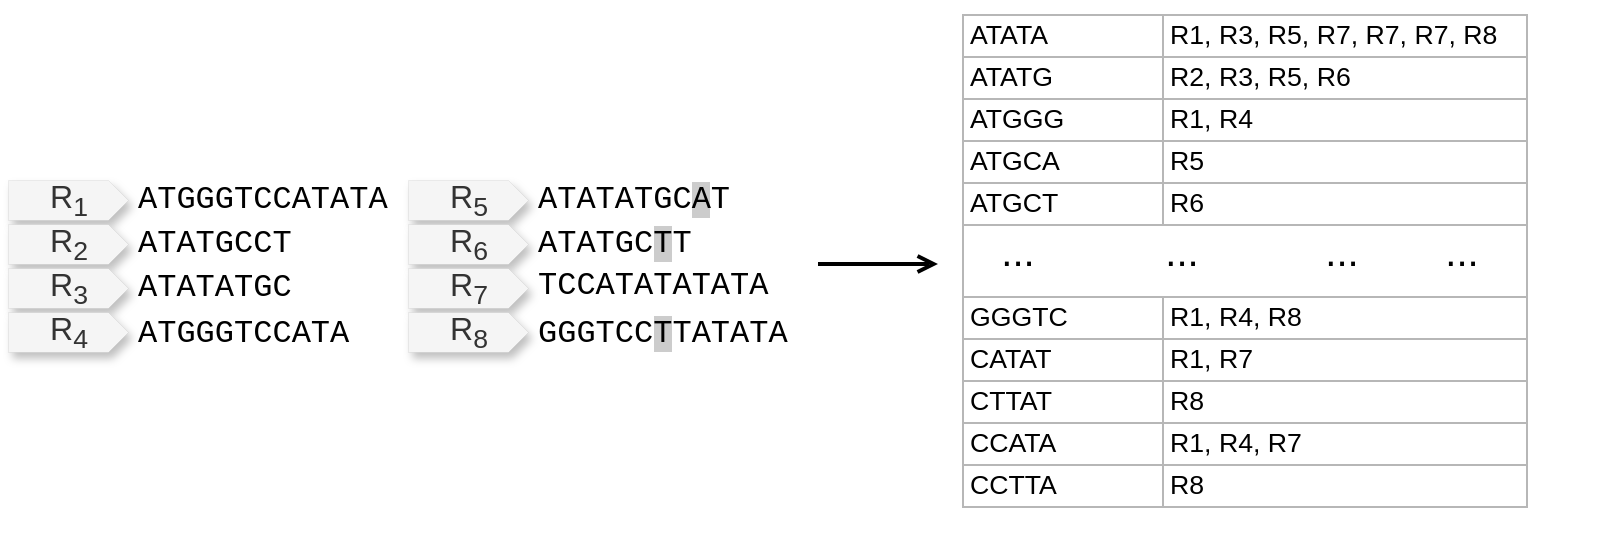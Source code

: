 <mxfile version="24.4.0" type="github">
  <diagram name="Page-1" id="6XR2Yzbt6paxZfj4640B">
    <mxGraphModel dx="1434" dy="1859" grid="1" gridSize="10" guides="1" tooltips="1" connect="1" arrows="1" fold="1" page="1" pageScale="1" pageWidth="850" pageHeight="1100" math="0" shadow="0">
      <root>
        <mxCell id="0" />
        <mxCell id="1" parent="0" />
        <mxCell id="I33H7h4lQD6JWApyYh__-5" value="&lt;font style=&quot;font-size: 20px;&quot;&gt;...&lt;br&gt;&lt;/font&gt;" style="text;html=1;align=center;verticalAlign=middle;whiteSpace=wrap;rounded=0;" vertex="1" parent="1">
          <mxGeometry x="490" y="58" width="60" height="30" as="geometry" />
        </mxCell>
        <mxCell id="I33H7h4lQD6JWApyYh__-7" value="&lt;font style=&quot;font-size: 20px;&quot;&gt;...&lt;br&gt;&lt;/font&gt;" style="text;html=1;align=center;verticalAlign=middle;whiteSpace=wrap;rounded=0;" vertex="1" parent="1">
          <mxGeometry x="572" y="58" width="60" height="30" as="geometry" />
        </mxCell>
        <mxCell id="I33H7h4lQD6JWApyYh__-8" value="&lt;font style=&quot;font-size: 20px;&quot;&gt;...&lt;br&gt;&lt;/font&gt;" style="text;html=1;align=center;verticalAlign=middle;whiteSpace=wrap;rounded=0;" vertex="1" parent="1">
          <mxGeometry x="652" y="58" width="60" height="30" as="geometry" />
        </mxCell>
        <mxCell id="I33H7h4lQD6JWApyYh__-9" value="&lt;font style=&quot;font-size: 20px;&quot;&gt;...&lt;br&gt;&lt;/font&gt;" style="text;html=1;align=center;verticalAlign=middle;whiteSpace=wrap;rounded=0;" vertex="1" parent="1">
          <mxGeometry x="712" y="58" width="60" height="30" as="geometry" />
        </mxCell>
        <UserObject label="&lt;table data-sheets-root=&quot;1&quot; style=&quot;table-layout:fixed;font-size:10pt;font-family:Arial;width:0px;border-collapse:collapse;border:none&quot; border=&quot;1&quot; dir=&quot;ltr&quot; cellpadding=&quot;0&quot; cellspacing=&quot;0&quot; xmlns=&quot;http://www.w3.org/1999/xhtml&quot;&gt;&lt;tbody&gt;&lt;tr style=&quot;height:21px;&quot;&gt;&lt;td data-sheets-value=&quot;{&amp;quot;1&amp;quot;:2,&amp;quot;2&amp;quot;:&amp;quot;GTCCT&amp;quot;}&quot; style=&quot;border-top:1px solid #b7b7b7;border-right:1px solid #b7b7b7;border-bottom:1px solid #b7b7b7;border-left:1px solid #b7b7b7;overflow:hidden;padding:2px 3px 2px 3px;vertical-align:bottom;&quot;&gt;GTCCT&lt;/td&gt;&lt;/tr&gt;&lt;/tbody&gt;&lt;/table&gt;" link="&lt;table data-sheets-root=&quot;1&quot; style=&quot;table-layout:fixed;font-size:10pt;font-family:Arial;width:0px;border-collapse:collapse;border:none&quot; border=&quot;1&quot; dir=&quot;ltr&quot; cellpadding=&quot;0&quot; cellspacing=&quot;0&quot; xmlns=&quot;http://www.w3.org/1999/xhtml&quot;&gt;&lt;tbody&gt;&lt;tr style=&quot;height:21px;&quot;&gt;&lt;td data-sheets-value=&quot;{&amp;quot;1&amp;quot;:2,&amp;quot;2&amp;quot;:&amp;quot;GTCCT&amp;quot;}&quot; style=&quot;border-top:1px solid #b7b7b7;border-right:1px solid #b7b7b7;border-bottom:1px solid #b7b7b7;border-left:1px solid #b7b7b7;overflow:hidden;padding:2px 3px 2px 3px;vertical-align:bottom;&quot;&gt;GTCCT&lt;/td&gt;&lt;/tr&gt;&lt;/tbody&gt;&lt;/table&gt;" id="I33H7h4lQD6JWApyYh__-10">
          <mxCell style="text;whiteSpace=wrap;html=1;" vertex="1" parent="1">
            <mxGeometry x="490" y="48" width="30" height="30" as="geometry" />
          </mxCell>
        </UserObject>
        <UserObject label="&lt;table data-sheets-root=&quot;1&quot; style=&quot;table-layout:fixed;font-size:10pt;font-family:Arial;width:0px;border-collapse:collapse;border:none&quot; border=&quot;1&quot; dir=&quot;ltr&quot; cellpadding=&quot;0&quot; cellspacing=&quot;0&quot; xmlns=&quot;http://www.w3.org/1999/xhtml&quot;&gt;&lt;tbody&gt;&lt;tr style=&quot;height:21px;&quot;&gt;&lt;td data-sheets-value=&quot;{&amp;quot;1&amp;quot;:2,&amp;quot;2&amp;quot;:&amp;quot;GTCCT&amp;quot;}&quot; style=&quot;border-top:1px solid #b7b7b7;border-right:1px solid #b7b7b7;border-bottom:1px solid #b7b7b7;border-left:1px solid #b7b7b7;overflow:hidden;padding:2px 3px 2px 3px;vertical-align:bottom;&quot;&gt;GTCCT&lt;/td&gt;&lt;/tr&gt;&lt;/tbody&gt;&lt;/table&gt;" link="&lt;table data-sheets-root=&quot;1&quot; style=&quot;table-layout:fixed;font-size:10pt;font-family:Arial;width:0px;border-collapse:collapse;border:none&quot; border=&quot;1&quot; dir=&quot;ltr&quot; cellpadding=&quot;0&quot; cellspacing=&quot;0&quot; xmlns=&quot;http://www.w3.org/1999/xhtml&quot;&gt;&lt;tbody&gt;&lt;tr style=&quot;height:21px;&quot;&gt;&lt;td data-sheets-value=&quot;{&amp;quot;1&amp;quot;:2,&amp;quot;2&amp;quot;:&amp;quot;GTCCT&amp;quot;}&quot; style=&quot;border-top:1px solid #b7b7b7;border-right:1px solid #b7b7b7;border-bottom:1px solid #b7b7b7;border-left:1px solid #b7b7b7;overflow:hidden;padding:2px 3px 2px 3px;vertical-align:bottom;&quot;&gt;GTCCT&lt;/td&gt;&lt;/tr&gt;&lt;/tbody&gt;&lt;/table&gt;" id="I33H7h4lQD6JWApyYh__-11">
          <mxCell style="text;whiteSpace=wrap;html=1;" vertex="1" parent="1">
            <mxGeometry x="490" y="68" width="30" height="30" as="geometry" />
          </mxCell>
        </UserObject>
        <UserObject label="&lt;table data-sheets-root=&quot;1&quot; style=&quot;table-layout:fixed;font-size:10pt;font-family:Arial;width:0px;border-collapse:collapse;border:none&quot; border=&quot;1&quot; dir=&quot;ltr&quot; cellpadding=&quot;0&quot; cellspacing=&quot;0&quot; xmlns=&quot;http://www.w3.org/1999/xhtml&quot;&gt;&lt;tbody&gt;&lt;tr style=&quot;height:21px;&quot;&gt;&lt;td data-sheets-value=&quot;{&amp;quot;1&amp;quot;:2,&amp;quot;2&amp;quot;:&amp;quot;GTCCT&amp;quot;}&quot; style=&quot;border-top:1px solid #b7b7b7;border-right:1px solid #b7b7b7;border-bottom:1px solid #b7b7b7;border-left:1px solid #b7b7b7;overflow:hidden;padding:2px 3px 2px 3px;vertical-align:bottom;&quot;&gt;GTCCT&lt;/td&gt;&lt;/tr&gt;&lt;/tbody&gt;&lt;/table&gt;" link="&lt;table data-sheets-root=&quot;1&quot; style=&quot;table-layout:fixed;font-size:10pt;font-family:Arial;width:0px;border-collapse:collapse;border:none&quot; border=&quot;1&quot; dir=&quot;ltr&quot; cellpadding=&quot;0&quot; cellspacing=&quot;0&quot; xmlns=&quot;http://www.w3.org/1999/xhtml&quot;&gt;&lt;tbody&gt;&lt;tr style=&quot;height:21px;&quot;&gt;&lt;td data-sheets-value=&quot;{&amp;quot;1&amp;quot;:2,&amp;quot;2&amp;quot;:&amp;quot;GTCCT&amp;quot;}&quot; style=&quot;border-top:1px solid #b7b7b7;border-right:1px solid #b7b7b7;border-bottom:1px solid #b7b7b7;border-left:1px solid #b7b7b7;overflow:hidden;padding:2px 3px 2px 3px;vertical-align:bottom;&quot;&gt;GTCCT&lt;/td&gt;&lt;/tr&gt;&lt;/tbody&gt;&lt;/table&gt;" id="I33H7h4lQD6JWApyYh__-12">
          <mxCell style="text;whiteSpace=wrap;html=1;" vertex="1" parent="1">
            <mxGeometry x="772" y="67" width="30" height="30" as="geometry" />
          </mxCell>
        </UserObject>
        <UserObject label="&lt;table data-sheets-root=&quot;1&quot; style=&quot;table-layout:fixed;font-size:10pt;font-family:Arial;width:0px;border-collapse:collapse;border:none&quot; border=&quot;1&quot; dir=&quot;ltr&quot; cellpadding=&quot;0&quot; cellspacing=&quot;0&quot; xmlns=&quot;http://www.w3.org/1999/xhtml&quot;&gt;&lt;tbody&gt;&lt;tr style=&quot;height:21px;&quot;&gt;&lt;td data-sheets-value=&quot;{&amp;quot;1&amp;quot;:2,&amp;quot;2&amp;quot;:&amp;quot;GTCCT&amp;quot;}&quot; style=&quot;border-top:1px solid #b7b7b7;border-right:1px solid #b7b7b7;border-bottom:1px solid #b7b7b7;border-left:1px solid #b7b7b7;overflow:hidden;padding:2px 3px 2px 3px;vertical-align:bottom;&quot;&gt;GTCCT&lt;/td&gt;&lt;/tr&gt;&lt;/tbody&gt;&lt;/table&gt;" link="&lt;table data-sheets-root=&quot;1&quot; style=&quot;table-layout:fixed;font-size:10pt;font-family:Arial;width:0px;border-collapse:collapse;border:none&quot; border=&quot;1&quot; dir=&quot;ltr&quot; cellpadding=&quot;0&quot; cellspacing=&quot;0&quot; xmlns=&quot;http://www.w3.org/1999/xhtml&quot;&gt;&lt;tbody&gt;&lt;tr style=&quot;height:21px;&quot;&gt;&lt;td data-sheets-value=&quot;{&amp;quot;1&amp;quot;:2,&amp;quot;2&amp;quot;:&amp;quot;GTCCT&amp;quot;}&quot; style=&quot;border-top:1px solid #b7b7b7;border-right:1px solid #b7b7b7;border-bottom:1px solid #b7b7b7;border-left:1px solid #b7b7b7;overflow:hidden;padding:2px 3px 2px 3px;vertical-align:bottom;&quot;&gt;GTCCT&lt;/td&gt;&lt;/tr&gt;&lt;/tbody&gt;&lt;/table&gt;" id="I33H7h4lQD6JWApyYh__-13">
          <mxCell style="text;whiteSpace=wrap;html=1;" vertex="1" parent="1">
            <mxGeometry x="772" y="48" width="12" height="30" as="geometry" />
          </mxCell>
        </UserObject>
        <mxCell id="I33H7h4lQD6JWApyYh__-29" value="&lt;font style=&quot;font-size: 16px;&quot; face=&quot;Courier New&quot;&gt;ATGGGTCCATATA&lt;/font&gt;&lt;font style=&quot;font-size: 16px;&quot; face=&quot;WW2qCex9ZGnOM6EULOnp&quot;&gt; &lt;/font&gt;" style="text;whiteSpace=wrap;html=1;" vertex="1" parent="1">
          <mxGeometry x="78" y="30" width="137" height="29" as="geometry" />
        </mxCell>
        <mxCell id="I33H7h4lQD6JWApyYh__-30" value="&lt;font style=&quot;font-size: 16px;&quot;&gt;R&lt;sub&gt;1&lt;br&gt;&lt;/sub&gt;&lt;/font&gt;" style="html=1;shadow=1;dashed=0;align=center;verticalAlign=middle;shape=mxgraph.arrows2.arrow;dy=0;dx=10;notch=0;fillColor=#f5f5f5;fontColor=#333333;strokeColor=#666666;strokeWidth=0;" vertex="1" parent="1">
          <mxGeometry x="15" y="38" width="60" height="20" as="geometry" />
        </mxCell>
        <mxCell id="I33H7h4lQD6JWApyYh__-31" value="&lt;font style=&quot;font-size: 16px;&quot;&gt;R&lt;sub&gt;2&lt;br&gt;&lt;/sub&gt;&lt;/font&gt;" style="html=1;shadow=1;dashed=0;align=center;verticalAlign=middle;shape=mxgraph.arrows2.arrow;dy=0;dx=10;notch=0;fillColor=#f5f5f5;fontColor=#333333;strokeColor=#666666;strokeWidth=0;" vertex="1" parent="1">
          <mxGeometry x="15" y="60" width="60" height="20" as="geometry" />
        </mxCell>
        <mxCell id="I33H7h4lQD6JWApyYh__-32" value="&lt;font style=&quot;font-size: 16px;&quot;&gt;R&lt;sub&gt;3&lt;br&gt;&lt;/sub&gt;&lt;/font&gt;" style="html=1;shadow=1;dashed=0;align=center;verticalAlign=middle;shape=mxgraph.arrows2.arrow;dy=0;dx=10;notch=0;fillColor=#f5f5f5;fontColor=#333333;strokeColor=#666666;strokeWidth=0;" vertex="1" parent="1">
          <mxGeometry x="15" y="82" width="60" height="20" as="geometry" />
        </mxCell>
        <mxCell id="I33H7h4lQD6JWApyYh__-33" value="&lt;font style=&quot;font-size: 16px;&quot;&gt;R&lt;sub&gt;4&lt;br&gt;&lt;/sub&gt;&lt;/font&gt;" style="html=1;shadow=1;dashed=0;align=center;verticalAlign=middle;shape=mxgraph.arrows2.arrow;dy=0;dx=10;notch=0;fillColor=#f5f5f5;fontColor=#333333;strokeColor=#666666;strokeWidth=0;" vertex="1" parent="1">
          <mxGeometry x="15" y="104" width="60" height="20" as="geometry" />
        </mxCell>
        <mxCell id="I33H7h4lQD6JWApyYh__-34" value="&lt;font style=&quot;font-size: 16px;&quot;&gt;R&lt;sub&gt;5&lt;br&gt;&lt;/sub&gt;&lt;/font&gt;" style="html=1;shadow=1;dashed=0;align=center;verticalAlign=middle;shape=mxgraph.arrows2.arrow;dy=0;dx=10;notch=0;fillColor=#f5f5f5;fontColor=#333333;strokeColor=#666666;strokeWidth=0;" vertex="1" parent="1">
          <mxGeometry x="215" y="38" width="60" height="20" as="geometry" />
        </mxCell>
        <mxCell id="I33H7h4lQD6JWApyYh__-35" value="&lt;font style=&quot;font-size: 16px;&quot;&gt;R&lt;sub&gt;6&lt;br&gt;&lt;/sub&gt;&lt;/font&gt;" style="html=1;shadow=1;dashed=0;align=center;verticalAlign=middle;shape=mxgraph.arrows2.arrow;dy=0;dx=10;notch=0;fillColor=#f5f5f5;fontColor=#333333;strokeColor=#666666;strokeWidth=0;" vertex="1" parent="1">
          <mxGeometry x="215" y="60" width="60" height="20" as="geometry" />
        </mxCell>
        <mxCell id="I33H7h4lQD6JWApyYh__-36" value="&lt;font style=&quot;font-size: 16px;&quot;&gt;R&lt;sub&gt;7&lt;br&gt;&lt;/sub&gt;&lt;/font&gt;" style="html=1;shadow=1;dashed=0;align=center;verticalAlign=middle;shape=mxgraph.arrows2.arrow;dy=0;dx=10;notch=0;fillColor=#f5f5f5;fontColor=#333333;strokeColor=#666666;strokeWidth=0;" vertex="1" parent="1">
          <mxGeometry x="215" y="82" width="60" height="20" as="geometry" />
        </mxCell>
        <mxCell id="I33H7h4lQD6JWApyYh__-37" value="&lt;font style=&quot;font-size: 16px;&quot;&gt;R&lt;sub&gt;8&lt;br&gt;&lt;/sub&gt;&lt;/font&gt;" style="html=1;shadow=1;dashed=0;align=center;verticalAlign=middle;shape=mxgraph.arrows2.arrow;dy=0;dx=10;notch=0;fillColor=#f5f5f5;fontColor=#333333;strokeColor=#666666;strokeWidth=0;" vertex="1" parent="1">
          <mxGeometry x="215" y="104" width="60" height="20" as="geometry" />
        </mxCell>
        <mxCell id="I33H7h4lQD6JWApyYh__-38" value="&lt;font style=&quot;font-size: 16px;&quot; face=&quot;Courier New&quot;&gt;ATATGCCT&lt;/font&gt;" style="text;whiteSpace=wrap;html=1;" vertex="1" parent="1">
          <mxGeometry x="78" y="54" width="87" height="25" as="geometry" />
        </mxCell>
        <mxCell id="I33H7h4lQD6JWApyYh__-39" value="&lt;font style=&quot;font-size: 16px;&quot; face=&quot;Courier New&quot;&gt;ATATATGC&lt;/font&gt;" style="text;whiteSpace=wrap;html=1;" vertex="1" parent="1">
          <mxGeometry x="78" y="75.5" width="87" height="33" as="geometry" />
        </mxCell>
        <mxCell id="I33H7h4lQD6JWApyYh__-40" value="ATGGGTCCATA" style="text;whiteSpace=wrap;fontFamily=Courier New;fontSize=16;" vertex="1" parent="1">
          <mxGeometry x="78" y="99" width="110" height="40" as="geometry" />
        </mxCell>
        <mxCell id="I33H7h4lQD6JWApyYh__-41" value="&lt;font face=&quot;Courier New&quot;&gt;ATATATGC&lt;span style=&quot;background-color: rgb(204, 204, 204);&quot;&gt;A&lt;/span&gt;T&lt;/font&gt;" style="text;whiteSpace=wrap;fontSize=16;html=1;" vertex="1" parent="1">
          <mxGeometry x="278" y="30" width="100" height="29" as="geometry" />
        </mxCell>
        <mxCell id="I33H7h4lQD6JWApyYh__-42" value="&lt;font style=&quot;font-size: 16px;&quot; face=&quot;Courier New&quot;&gt;ATATGC&lt;span style=&quot;background-color: rgb(204, 204, 204);&quot;&gt;T&lt;/span&gt;T&lt;/font&gt;" style="text;whiteSpace=wrap;html=1;" vertex="1" parent="1">
          <mxGeometry x="278" y="54" width="90" height="25" as="geometry" />
        </mxCell>
        <mxCell id="I33H7h4lQD6JWApyYh__-43" value="TCCATATATATA" style="text;whiteSpace=wrap;fontFamily=Courier New;fontSize=16;" vertex="1" parent="1">
          <mxGeometry x="278" y="75" width="110" height="33.5" as="geometry" />
        </mxCell>
        <mxCell id="I33H7h4lQD6JWApyYh__-44" value="GGGTCC&lt;span style=&quot;background-color: rgb(204, 204, 204);&quot;&gt;T&lt;/span&gt;TATATA" style="text;whiteSpace=wrap;fontSize=16;fontFamily=Courier New;html=1;" vertex="1" parent="1">
          <mxGeometry x="278" y="99" width="130" height="40" as="geometry" />
        </mxCell>
        <mxCell id="I33H7h4lQD6JWApyYh__-46" value="" style="endArrow=open;html=1;rounded=0;strokeWidth=2;endFill=0;" edge="1" parent="1">
          <mxGeometry width="50" height="50" relative="1" as="geometry">
            <mxPoint x="420" y="80" as="sourcePoint" />
            <mxPoint x="480" y="80" as="targetPoint" />
          </mxGeometry>
        </mxCell>
        <UserObject label="&lt;table xmlns=&quot;http://www.w3.org/1999/xhtml&quot; cellspacing=&quot;0&quot; cellpadding=&quot;0&quot; dir=&quot;ltr&quot; border=&quot;1&quot; style=&quot;table-layout:fixed;font-size:10pt;font-family:Arial;width:0px;border-collapse:collapse;border:none&quot; data-sheets-root=&quot;1&quot;&gt;&lt;colgroup&gt;&lt;col width=&quot;100&quot;&gt;&lt;col width=&quot;182&quot;&gt;&lt;/colgroup&gt;&lt;tbody&gt;&lt;tr style=&quot;height:21px;&quot;&gt;&lt;td style=&quot;border-top:1px solid #b7b7b7;border-right:1px solid #b7b7b7;border-bottom:1px solid #b7b7b7;border-left:1px solid #b7b7b7;overflow:hidden;padding:2px 3px 2px 3px;vertical-align:bottom;&quot; data-sheets-value=&quot;{&amp;quot;1&amp;quot;:2,&amp;quot;2&amp;quot;:&amp;quot;ATATA&amp;quot;}&quot;&gt;ATATA&lt;/td&gt;&lt;td style=&quot;border-top:1px solid #b7b7b7;border-right:1px solid #b7b7b7;border-bottom:1px solid #b7b7b7;overflow:hidden;padding:2px 3px 2px 3px;vertical-align:bottom;&quot; data-sheets-value=&quot;{&amp;quot;1&amp;quot;:2,&amp;quot;2&amp;quot;:&amp;quot;R1, R3, R5, R7, R7, R7, R8&amp;quot;}&quot;&gt;R1, R3, R5, R7, R7, R7, R8&lt;/td&gt;&lt;/tr&gt;&lt;tr style=&quot;height:21px;&quot;&gt;&lt;td style=&quot;border-right:1px solid #b7b7b7;border-bottom:1px solid #b7b7b7;border-left:1px solid #b7b7b7;overflow:hidden;padding:2px 3px 2px 3px;vertical-align:bottom;&quot; data-sheets-value=&quot;{&amp;quot;1&amp;quot;:2,&amp;quot;2&amp;quot;:&amp;quot;ATATG&amp;quot;}&quot;&gt;ATATG&lt;/td&gt;&lt;td style=&quot;border-right:1px solid #b7b7b7;border-bottom:1px solid #b7b7b7;overflow:hidden;padding:2px 3px 2px 3px;vertical-align:bottom;&quot; data-sheets-value=&quot;{&amp;quot;1&amp;quot;:2,&amp;quot;2&amp;quot;:&amp;quot;R2, R3, R5, R6&amp;quot;}&quot;&gt;R2, R3, R5, R6&lt;/td&gt;&lt;/tr&gt;&lt;tr style=&quot;height:21px;&quot;&gt;&lt;td style=&quot;border-right:1px solid #b7b7b7;border-bottom:1px solid #b7b7b7;border-left:1px solid #b7b7b7;overflow:hidden;padding:2px 3px 2px 3px;vertical-align:bottom;&quot; data-sheets-value=&quot;{&amp;quot;1&amp;quot;:2,&amp;quot;2&amp;quot;:&amp;quot;ATGGG&amp;quot;}&quot;&gt;ATGGG&lt;/td&gt;&lt;td style=&quot;border-right:1px solid #b7b7b7;border-bottom:1px solid #b7b7b7;overflow:hidden;padding:2px 3px 2px 3px;vertical-align:bottom;&quot; data-sheets-value=&quot;{&amp;quot;1&amp;quot;:2,&amp;quot;2&amp;quot;:&amp;quot;R1, R4&amp;quot;}&quot;&gt;R1, R4&lt;/td&gt;&lt;/tr&gt;&lt;tr style=&quot;height:21px;&quot;&gt;&lt;td style=&quot;border-right:1px solid #b7b7b7;border-bottom:1px solid #b7b7b7;border-left:1px solid #b7b7b7;overflow:hidden;padding:2px 3px 2px 3px;vertical-align:bottom;&quot; data-sheets-value=&quot;{&amp;quot;1&amp;quot;:2,&amp;quot;2&amp;quot;:&amp;quot;ATGCA&amp;quot;}&quot;&gt;ATGCA&lt;/td&gt;&lt;td style=&quot;border-right:1px solid #b7b7b7;border-bottom:1px solid #b7b7b7;overflow:hidden;padding:2px 3px 2px 3px;vertical-align:bottom;&quot; data-sheets-value=&quot;{&amp;quot;1&amp;quot;:2,&amp;quot;2&amp;quot;:&amp;quot;R5&amp;quot;}&quot;&gt;R5&lt;/td&gt;&lt;/tr&gt;&lt;tr style=&quot;height:21px;&quot;&gt;&lt;td style=&quot;border-right:1px solid #b7b7b7;border-bottom:1px solid #b7b7b7;border-left:1px solid #b7b7b7;overflow:hidden;padding:2px 3px 2px 3px;vertical-align:bottom;&quot; data-sheets-value=&quot;{&amp;quot;1&amp;quot;:2,&amp;quot;2&amp;quot;:&amp;quot;ATGCT&amp;quot;}&quot;&gt;ATGCT&lt;/td&gt;&lt;td style=&quot;border-right:1px solid #b7b7b7;border-bottom:1px solid #b7b7b7;overflow:hidden;padding:2px 3px 2px 3px;vertical-align:bottom;&quot; data-sheets-value=&quot;{&amp;quot;1&amp;quot;:2,&amp;quot;2&amp;quot;:&amp;quot;R6&amp;quot;}&quot;&gt;R6&lt;/td&gt;&lt;/tr&gt;&lt;/tbody&gt;&lt;/table&gt;" link="&lt;table xmlns=&quot;http://www.w3.org/1999/xhtml&quot; cellspacing=&quot;0&quot; cellpadding=&quot;0&quot; dir=&quot;ltr&quot; border=&quot;1&quot; style=&quot;table-layout:fixed;font-size:10pt;font-family:Arial;width:0px;border-collapse:collapse;border:none&quot; data-sheets-root=&quot;1&quot;&gt;&lt;colgroup&gt;&lt;col width=&quot;100&quot;&gt;&lt;col width=&quot;182&quot;&gt;&lt;/colgroup&gt;&lt;tbody&gt;&lt;tr style=&quot;height:21px;&quot;&gt;&lt;td style=&quot;border-top:1px solid #b7b7b7;border-right:1px solid #b7b7b7;border-bottom:1px solid #b7b7b7;border-left:1px solid #b7b7b7;overflow:hidden;padding:2px 3px 2px 3px;vertical-align:bottom;&quot; data-sheets-value=&quot;{&amp;quot;1&amp;quot;:2,&amp;quot;2&amp;quot;:&amp;quot;ATATA&amp;quot;}&quot;&gt;ATATA&lt;/td&gt;&lt;td style=&quot;border-top:1px solid #b7b7b7;border-right:1px solid #b7b7b7;border-bottom:1px solid #b7b7b7;overflow:hidden;padding:2px 3px 2px 3px;vertical-align:bottom;&quot; data-sheets-value=&quot;{&amp;quot;1&amp;quot;:2,&amp;quot;2&amp;quot;:&amp;quot;R1, R3, R5, R7, R7, R7, R8&amp;quot;}&quot;&gt;R1, R3, R5, R7, R7, R7, R8&lt;/td&gt;&lt;/tr&gt;&lt;tr style=&quot;height:21px;&quot;&gt;&lt;td style=&quot;border-right:1px solid #b7b7b7;border-bottom:1px solid #b7b7b7;border-left:1px solid #b7b7b7;overflow:hidden;padding:2px 3px 2px 3px;vertical-align:bottom;&quot; data-sheets-value=&quot;{&amp;quot;1&amp;quot;:2,&amp;quot;2&amp;quot;:&amp;quot;ATATG&amp;quot;}&quot;&gt;ATATG&lt;/td&gt;&lt;td style=&quot;border-right:1px solid #b7b7b7;border-bottom:1px solid #b7b7b7;overflow:hidden;padding:2px 3px 2px 3px;vertical-align:bottom;&quot; data-sheets-value=&quot;{&amp;quot;1&amp;quot;:2,&amp;quot;2&amp;quot;:&amp;quot;R2, R3, R5, R6&amp;quot;}&quot;&gt;R2, R3, R5, R6&lt;/td&gt;&lt;/tr&gt;&lt;tr style=&quot;height:21px;&quot;&gt;&lt;td style=&quot;border-right:1px solid #b7b7b7;border-bottom:1px solid #b7b7b7;border-left:1px solid #b7b7b7;overflow:hidden;padding:2px 3px 2px 3px;vertical-align:bottom;&quot; data-sheets-value=&quot;{&amp;quot;1&amp;quot;:2,&amp;quot;2&amp;quot;:&amp;quot;ATGGG&amp;quot;}&quot;&gt;ATGGG&lt;/td&gt;&lt;td style=&quot;border-right:1px solid #b7b7b7;border-bottom:1px solid #b7b7b7;overflow:hidden;padding:2px 3px 2px 3px;vertical-align:bottom;&quot; data-sheets-value=&quot;{&amp;quot;1&amp;quot;:2,&amp;quot;2&amp;quot;:&amp;quot;R1, R4&amp;quot;}&quot;&gt;R1, R4&lt;/td&gt;&lt;/tr&gt;&lt;tr style=&quot;height:21px;&quot;&gt;&lt;td style=&quot;border-right:1px solid #b7b7b7;border-bottom:1px solid #b7b7b7;border-left:1px solid #b7b7b7;overflow:hidden;padding:2px 3px 2px 3px;vertical-align:bottom;&quot; data-sheets-value=&quot;{&amp;quot;1&amp;quot;:2,&amp;quot;2&amp;quot;:&amp;quot;ATGCA&amp;quot;}&quot;&gt;ATGCA&lt;/td&gt;&lt;td style=&quot;border-right:1px solid #b7b7b7;border-bottom:1px solid #b7b7b7;overflow:hidden;padding:2px 3px 2px 3px;vertical-align:bottom;&quot; data-sheets-value=&quot;{&amp;quot;1&amp;quot;:2,&amp;quot;2&amp;quot;:&amp;quot;R5&amp;quot;}&quot;&gt;R5&lt;/td&gt;&lt;/tr&gt;&lt;tr style=&quot;height:21px;&quot;&gt;&lt;td style=&quot;border-right:1px solid #b7b7b7;border-bottom:1px solid #b7b7b7;border-left:1px solid #b7b7b7;overflow:hidden;padding:2px 3px 2px 3px;vertical-align:bottom;&quot; data-sheets-value=&quot;{&amp;quot;1&amp;quot;:2,&amp;quot;2&amp;quot;:&amp;quot;ATGCT&amp;quot;}&quot;&gt;ATGCT&lt;/td&gt;&lt;td style=&quot;border-right:1px solid #b7b7b7;border-bottom:1px solid #b7b7b7;overflow:hidden;padding:2px 3px 2px 3px;vertical-align:bottom;&quot; data-sheets-value=&quot;{&amp;quot;1&amp;quot;:2,&amp;quot;2&amp;quot;:&amp;quot;R6&amp;quot;}&quot;&gt;R6&lt;/td&gt;&lt;/tr&gt;&lt;/tbody&gt;&lt;/table&gt;" id="I33H7h4lQD6JWApyYh__-47">
          <mxCell style="text;whiteSpace=wrap;html=1;" vertex="1" parent="1">
            <mxGeometry x="490" y="-52" width="320" height="130" as="geometry" />
          </mxCell>
        </UserObject>
        <UserObject label="&lt;table xmlns=&quot;http://www.w3.org/1999/xhtml&quot; cellspacing=&quot;0&quot; cellpadding=&quot;0&quot; dir=&quot;ltr&quot; border=&quot;1&quot; style=&quot;table-layout:fixed;font-size:10pt;font-family:Arial;width:0px;border-collapse:collapse;border:none&quot; data-sheets-root=&quot;1&quot;&gt;&lt;colgroup&gt;&lt;col width=&quot;100&quot;&gt;&lt;col width=&quot;182&quot;&gt;&lt;/colgroup&gt;&lt;tbody&gt;&lt;tr style=&quot;height:21px;&quot;&gt;&lt;td style=&quot;border-top:1px solid #b7b7b7;border-right:1px solid #b7b7b7;border-bottom:1px solid #b7b7b7;border-left:1px solid #b7b7b7;overflow:hidden;padding:2px 3px 2px 3px;vertical-align:bottom;&quot; data-sheets-value=&quot;{&amp;quot;1&amp;quot;:2,&amp;quot;2&amp;quot;:&amp;quot;GGGTC&amp;quot;}&quot;&gt;GGGTC&lt;/td&gt;&lt;td style=&quot;border-top:1px solid #b7b7b7;border-right:1px solid #b7b7b7;border-bottom:1px solid #b7b7b7;overflow:hidden;padding:2px 3px 2px 3px;vertical-align:bottom;&quot; data-sheets-value=&quot;{&amp;quot;1&amp;quot;:2,&amp;quot;2&amp;quot;:&amp;quot;R1, R4, R8&amp;quot;}&quot;&gt;R1, R4, R8&lt;/td&gt;&lt;/tr&gt;&lt;tr style=&quot;height:21px;&quot;&gt;&lt;td style=&quot;border-right:1px solid #b7b7b7;border-bottom:1px solid #b7b7b7;border-left:1px solid #b7b7b7;overflow:hidden;padding:2px 3px 2px 3px;vertical-align:bottom;&quot; data-sheets-value=&quot;{&amp;quot;1&amp;quot;:2,&amp;quot;2&amp;quot;:&amp;quot;CATAT&amp;quot;}&quot;&gt;CATAT&lt;/td&gt;&lt;td style=&quot;border-right:1px solid #b7b7b7;border-bottom:1px solid #b7b7b7;overflow:hidden;padding:2px 3px 2px 3px;vertical-align:bottom;&quot; data-sheets-value=&quot;{&amp;quot;1&amp;quot;:2,&amp;quot;2&amp;quot;:&amp;quot;R1, R7&amp;quot;}&quot;&gt;R1, R7&lt;/td&gt;&lt;/tr&gt;&lt;tr style=&quot;height:21px;&quot;&gt;&lt;td style=&quot;border-right:1px solid #b7b7b7;border-bottom:1px solid #b7b7b7;border-left:1px solid #b7b7b7;overflow:hidden;padding:2px 3px 2px 3px;vertical-align:bottom;&quot; data-sheets-value=&quot;{&amp;quot;1&amp;quot;:2,&amp;quot;2&amp;quot;:&amp;quot;CTTAT&amp;quot;}&quot;&gt;CTTAT&lt;/td&gt;&lt;td style=&quot;border-right:1px solid #b7b7b7;border-bottom:1px solid #b7b7b7;overflow:hidden;padding:2px 3px 2px 3px;vertical-align:bottom;&quot; data-sheets-value=&quot;{&amp;quot;1&amp;quot;:2,&amp;quot;2&amp;quot;:&amp;quot;R8&amp;quot;}&quot;&gt;R8&lt;/td&gt;&lt;/tr&gt;&lt;tr style=&quot;height:21px;&quot;&gt;&lt;td style=&quot;border-right:1px solid #b7b7b7;border-bottom:1px solid #b7b7b7;border-left:1px solid #b7b7b7;overflow:hidden;padding:2px 3px 2px 3px;vertical-align:bottom;&quot; data-sheets-value=&quot;{&amp;quot;1&amp;quot;:2,&amp;quot;2&amp;quot;:&amp;quot;CCATA&amp;quot;}&quot;&gt;CCATA&lt;/td&gt;&lt;td style=&quot;border-right:1px solid #b7b7b7;border-bottom:1px solid #b7b7b7;overflow:hidden;padding:2px 3px 2px 3px;vertical-align:bottom;&quot; data-sheets-value=&quot;{&amp;quot;1&amp;quot;:2,&amp;quot;2&amp;quot;:&amp;quot;R1, R4, R7&amp;quot;}&quot;&gt;R1, R4, R7&lt;/td&gt;&lt;/tr&gt;&lt;tr style=&quot;height:21px;&quot;&gt;&lt;td style=&quot;border-right:1px solid #b7b7b7;border-bottom:1px solid #b7b7b7;border-left:1px solid #b7b7b7;overflow:hidden;padding:2px 3px 2px 3px;vertical-align:bottom;&quot; data-sheets-value=&quot;{&amp;quot;1&amp;quot;:2,&amp;quot;2&amp;quot;:&amp;quot;CCTTA&amp;quot;}&quot;&gt;CCTTA&lt;/td&gt;&lt;td style=&quot;border-right:1px solid #b7b7b7;border-bottom:1px solid #b7b7b7;overflow:hidden;padding:2px 3px 2px 3px;vertical-align:bottom;&quot; data-sheets-value=&quot;{&amp;quot;1&amp;quot;:2,&amp;quot;2&amp;quot;:&amp;quot;R8&amp;quot;}&quot;&gt;R8&lt;/td&gt;&lt;/tr&gt;&lt;/tbody&gt;&lt;/table&gt;" link="&lt;table xmlns=&quot;http://www.w3.org/1999/xhtml&quot; cellspacing=&quot;0&quot; cellpadding=&quot;0&quot; dir=&quot;ltr&quot; border=&quot;1&quot; style=&quot;table-layout:fixed;font-size:10pt;font-family:Arial;width:0px;border-collapse:collapse;border:none&quot; data-sheets-root=&quot;1&quot;&gt;&lt;colgroup&gt;&lt;col width=&quot;100&quot;&gt;&lt;col width=&quot;182&quot;&gt;&lt;/colgroup&gt;&lt;tbody&gt;&lt;tr style=&quot;height:21px;&quot;&gt;&lt;td style=&quot;border-top:1px solid #b7b7b7;border-right:1px solid #b7b7b7;border-bottom:1px solid #b7b7b7;border-left:1px solid #b7b7b7;overflow:hidden;padding:2px 3px 2px 3px;vertical-align:bottom;&quot; data-sheets-value=&quot;{&amp;quot;1&amp;quot;:2,&amp;quot;2&amp;quot;:&amp;quot;GGGTC&amp;quot;}&quot;&gt;GGGTC&lt;/td&gt;&lt;td style=&quot;border-top:1px solid #b7b7b7;border-right:1px solid #b7b7b7;border-bottom:1px solid #b7b7b7;overflow:hidden;padding:2px 3px 2px 3px;vertical-align:bottom;&quot; data-sheets-value=&quot;{&amp;quot;1&amp;quot;:2,&amp;quot;2&amp;quot;:&amp;quot;R1, R4, R8&amp;quot;}&quot;&gt;R1, R4, R8&lt;/td&gt;&lt;/tr&gt;&lt;tr style=&quot;height:21px;&quot;&gt;&lt;td style=&quot;border-right:1px solid #b7b7b7;border-bottom:1px solid #b7b7b7;border-left:1px solid #b7b7b7;overflow:hidden;padding:2px 3px 2px 3px;vertical-align:bottom;&quot; data-sheets-value=&quot;{&amp;quot;1&amp;quot;:2,&amp;quot;2&amp;quot;:&amp;quot;CATAT&amp;quot;}&quot;&gt;CATAT&lt;/td&gt;&lt;td style=&quot;border-right:1px solid #b7b7b7;border-bottom:1px solid #b7b7b7;overflow:hidden;padding:2px 3px 2px 3px;vertical-align:bottom;&quot; data-sheets-value=&quot;{&amp;quot;1&amp;quot;:2,&amp;quot;2&amp;quot;:&amp;quot;R1, R7&amp;quot;}&quot;&gt;R1, R7&lt;/td&gt;&lt;/tr&gt;&lt;tr style=&quot;height:21px;&quot;&gt;&lt;td style=&quot;border-right:1px solid #b7b7b7;border-bottom:1px solid #b7b7b7;border-left:1px solid #b7b7b7;overflow:hidden;padding:2px 3px 2px 3px;vertical-align:bottom;&quot; data-sheets-value=&quot;{&amp;quot;1&amp;quot;:2,&amp;quot;2&amp;quot;:&amp;quot;CTTAT&amp;quot;}&quot;&gt;CTTAT&lt;/td&gt;&lt;td style=&quot;border-right:1px solid #b7b7b7;border-bottom:1px solid #b7b7b7;overflow:hidden;padding:2px 3px 2px 3px;vertical-align:bottom;&quot; data-sheets-value=&quot;{&amp;quot;1&amp;quot;:2,&amp;quot;2&amp;quot;:&amp;quot;R8&amp;quot;}&quot;&gt;R8&lt;/td&gt;&lt;/tr&gt;&lt;tr style=&quot;height:21px;&quot;&gt;&lt;td style=&quot;border-right:1px solid #b7b7b7;border-bottom:1px solid #b7b7b7;border-left:1px solid #b7b7b7;overflow:hidden;padding:2px 3px 2px 3px;vertical-align:bottom;&quot; data-sheets-value=&quot;{&amp;quot;1&amp;quot;:2,&amp;quot;2&amp;quot;:&amp;quot;CCATA&amp;quot;}&quot;&gt;CCATA&lt;/td&gt;&lt;td style=&quot;border-right:1px solid #b7b7b7;border-bottom:1px solid #b7b7b7;overflow:hidden;padding:2px 3px 2px 3px;vertical-align:bottom;&quot; data-sheets-value=&quot;{&amp;quot;1&amp;quot;:2,&amp;quot;2&amp;quot;:&amp;quot;R1, R4, R7&amp;quot;}&quot;&gt;R1, R4, R7&lt;/td&gt;&lt;/tr&gt;&lt;tr style=&quot;height:21px;&quot;&gt;&lt;td style=&quot;border-right:1px solid #b7b7b7;border-bottom:1px solid #b7b7b7;border-left:1px solid #b7b7b7;overflow:hidden;padding:2px 3px 2px 3px;vertical-align:bottom;&quot; data-sheets-value=&quot;{&amp;quot;1&amp;quot;:2,&amp;quot;2&amp;quot;:&amp;quot;CCTTA&amp;quot;}&quot;&gt;CCTTA&lt;/td&gt;&lt;td style=&quot;border-right:1px solid #b7b7b7;border-bottom:1px solid #b7b7b7;overflow:hidden;padding:2px 3px 2px 3px;vertical-align:bottom;&quot; data-sheets-value=&quot;{&amp;quot;1&amp;quot;:2,&amp;quot;2&amp;quot;:&amp;quot;R8&amp;quot;}&quot;&gt;R8&lt;/td&gt;&lt;/tr&gt;&lt;/tbody&gt;&lt;/table&gt;" id="I33H7h4lQD6JWApyYh__-48">
          <mxCell style="text;whiteSpace=wrap;html=1;" vertex="1" parent="1">
            <mxGeometry x="490" y="89" width="320" height="130" as="geometry" />
          </mxCell>
        </UserObject>
      </root>
    </mxGraphModel>
  </diagram>
</mxfile>
